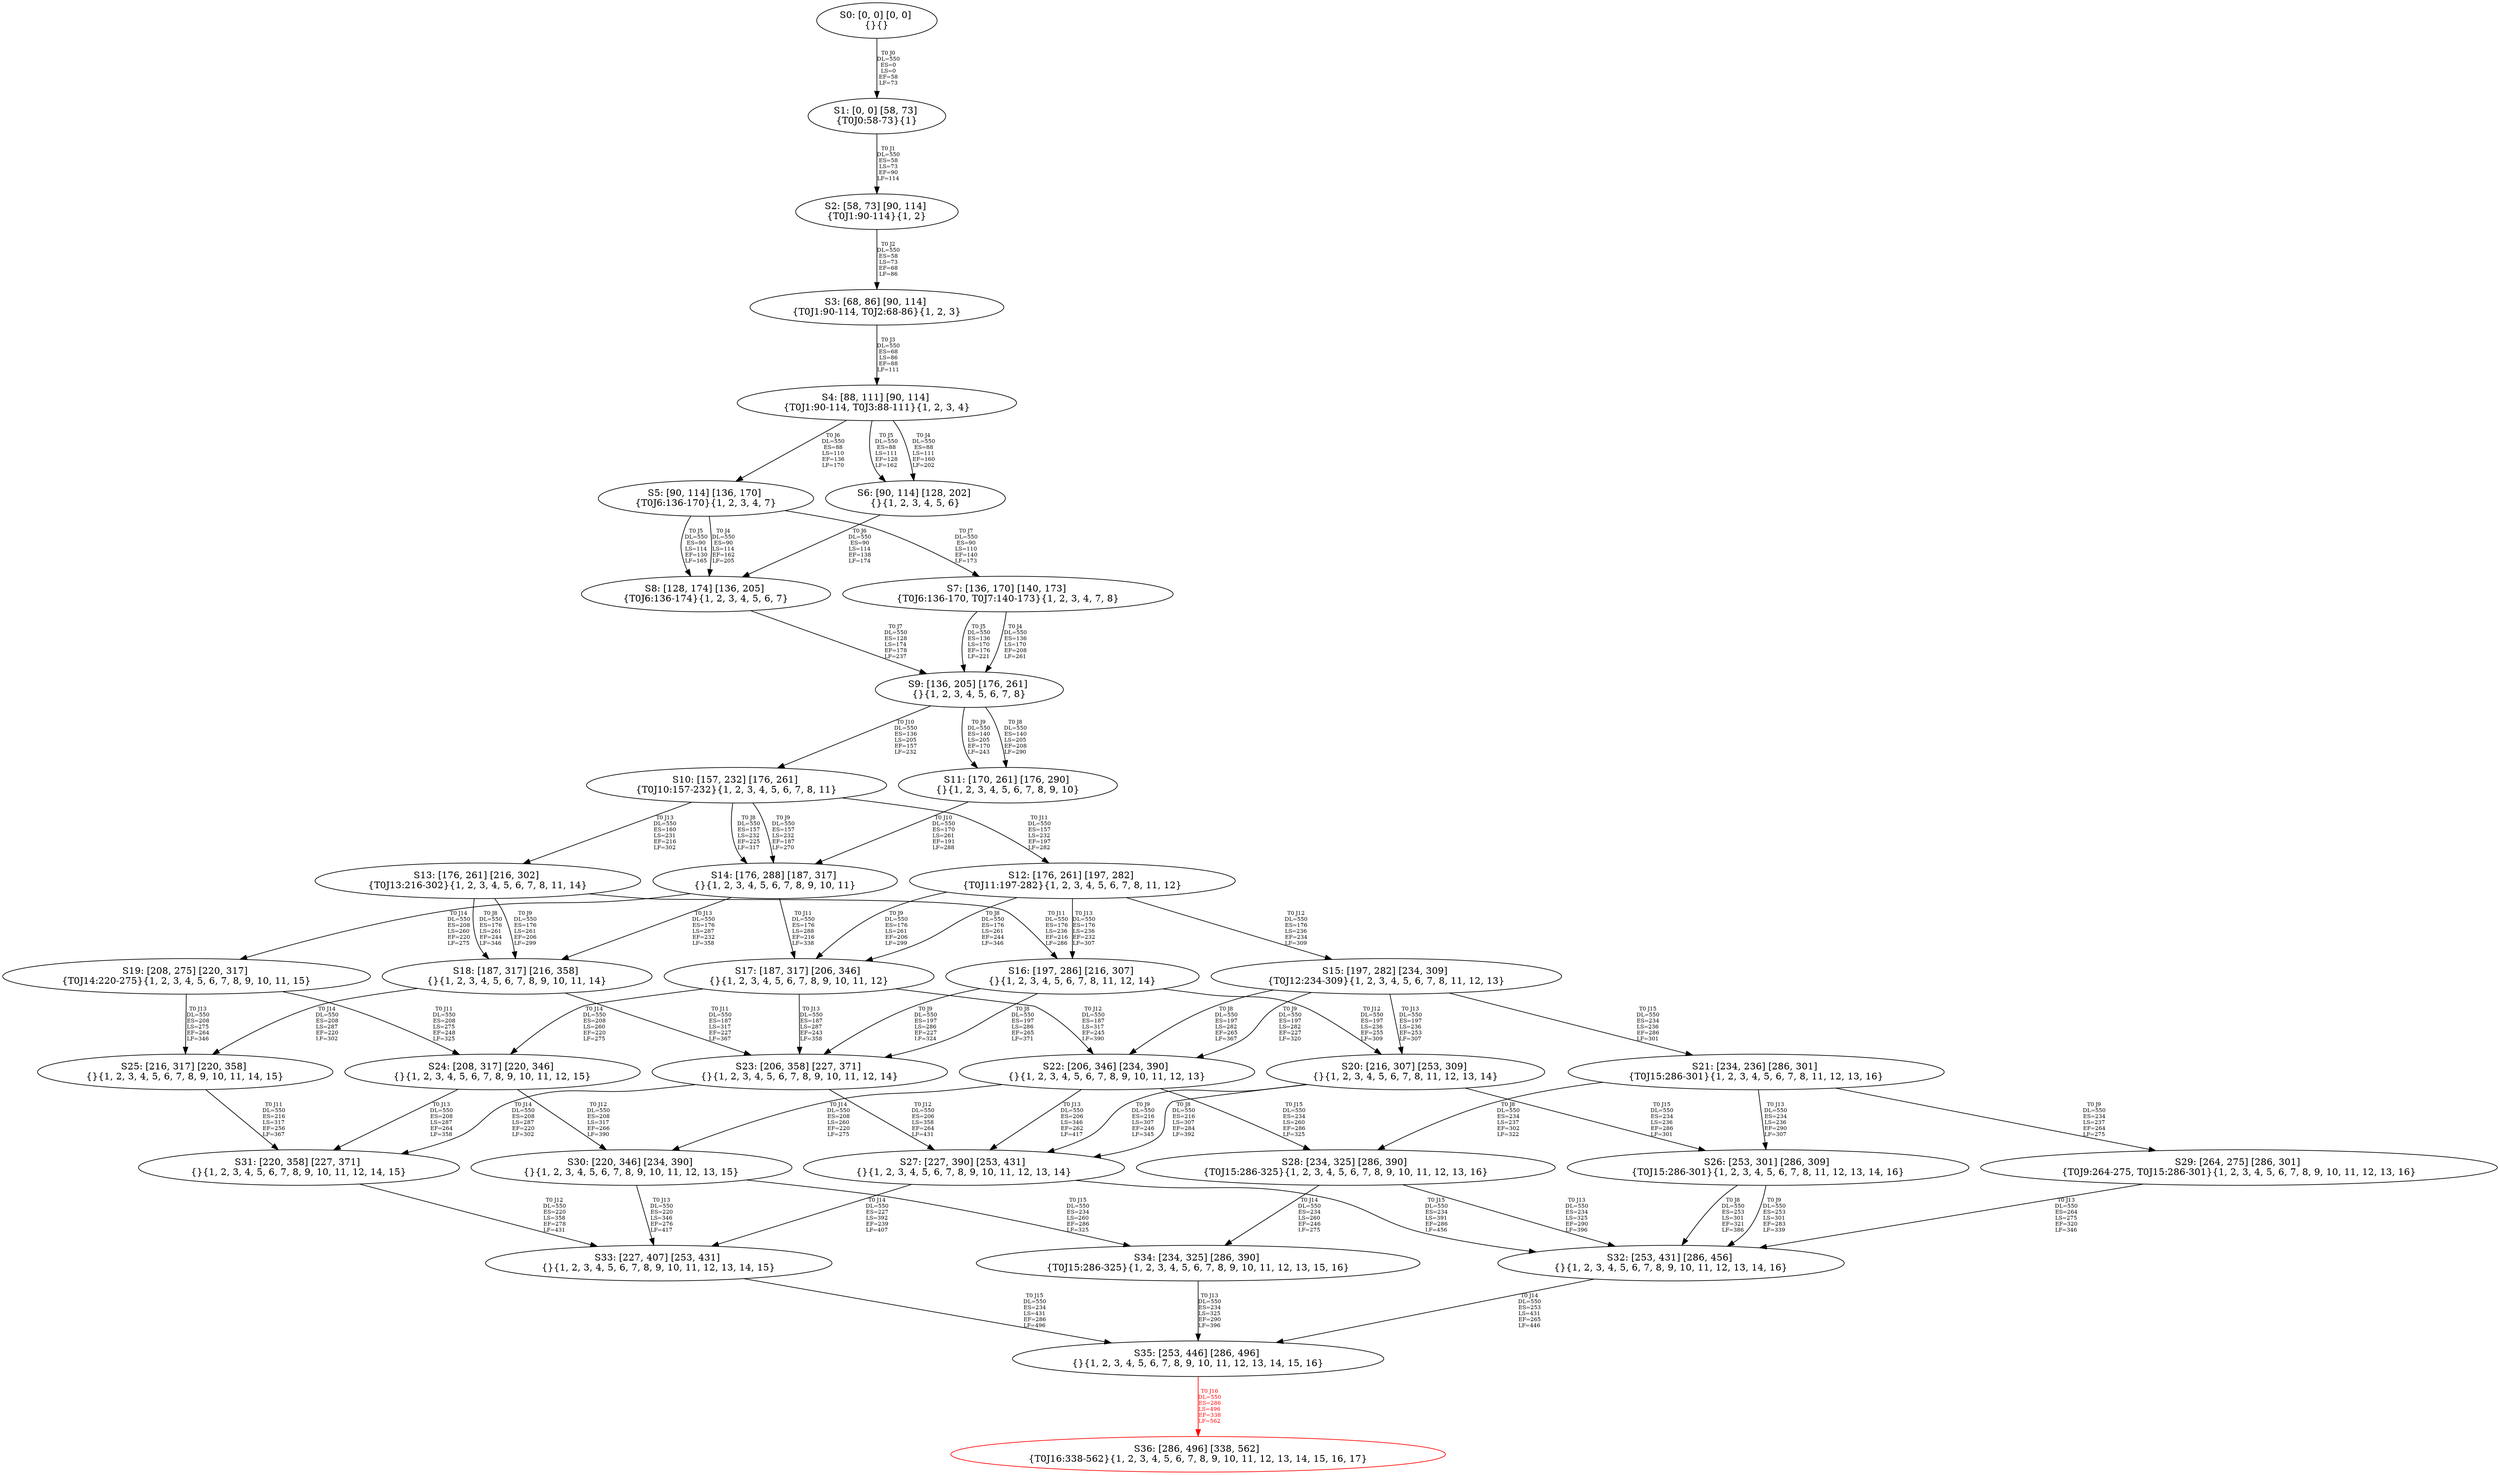 digraph {
	S0[label="S0: [0, 0] [0, 0] \n{}{}"];
	S1[label="S1: [0, 0] [58, 73] \n{T0J0:58-73}{1}"];
	S2[label="S2: [58, 73] [90, 114] \n{T0J1:90-114}{1, 2}"];
	S3[label="S3: [68, 86] [90, 114] \n{T0J1:90-114, T0J2:68-86}{1, 2, 3}"];
	S4[label="S4: [88, 111] [90, 114] \n{T0J1:90-114, T0J3:88-111}{1, 2, 3, 4}"];
	S5[label="S5: [90, 114] [136, 170] \n{T0J6:136-170}{1, 2, 3, 4, 7}"];
	S6[label="S6: [90, 114] [128, 202] \n{}{1, 2, 3, 4, 5, 6}"];
	S7[label="S7: [136, 170] [140, 173] \n{T0J6:136-170, T0J7:140-173}{1, 2, 3, 4, 7, 8}"];
	S8[label="S8: [128, 174] [136, 205] \n{T0J6:136-174}{1, 2, 3, 4, 5, 6, 7}"];
	S9[label="S9: [136, 205] [176, 261] \n{}{1, 2, 3, 4, 5, 6, 7, 8}"];
	S10[label="S10: [157, 232] [176, 261] \n{T0J10:157-232}{1, 2, 3, 4, 5, 6, 7, 8, 11}"];
	S11[label="S11: [170, 261] [176, 290] \n{}{1, 2, 3, 4, 5, 6, 7, 8, 9, 10}"];
	S12[label="S12: [176, 261] [197, 282] \n{T0J11:197-282}{1, 2, 3, 4, 5, 6, 7, 8, 11, 12}"];
	S13[label="S13: [176, 261] [216, 302] \n{T0J13:216-302}{1, 2, 3, 4, 5, 6, 7, 8, 11, 14}"];
	S14[label="S14: [176, 288] [187, 317] \n{}{1, 2, 3, 4, 5, 6, 7, 8, 9, 10, 11}"];
	S15[label="S15: [197, 282] [234, 309] \n{T0J12:234-309}{1, 2, 3, 4, 5, 6, 7, 8, 11, 12, 13}"];
	S16[label="S16: [197, 286] [216, 307] \n{}{1, 2, 3, 4, 5, 6, 7, 8, 11, 12, 14}"];
	S17[label="S17: [187, 317] [206, 346] \n{}{1, 2, 3, 4, 5, 6, 7, 8, 9, 10, 11, 12}"];
	S18[label="S18: [187, 317] [216, 358] \n{}{1, 2, 3, 4, 5, 6, 7, 8, 9, 10, 11, 14}"];
	S19[label="S19: [208, 275] [220, 317] \n{T0J14:220-275}{1, 2, 3, 4, 5, 6, 7, 8, 9, 10, 11, 15}"];
	S20[label="S20: [216, 307] [253, 309] \n{}{1, 2, 3, 4, 5, 6, 7, 8, 11, 12, 13, 14}"];
	S21[label="S21: [234, 236] [286, 301] \n{T0J15:286-301}{1, 2, 3, 4, 5, 6, 7, 8, 11, 12, 13, 16}"];
	S22[label="S22: [206, 346] [234, 390] \n{}{1, 2, 3, 4, 5, 6, 7, 8, 9, 10, 11, 12, 13}"];
	S23[label="S23: [206, 358] [227, 371] \n{}{1, 2, 3, 4, 5, 6, 7, 8, 9, 10, 11, 12, 14}"];
	S24[label="S24: [208, 317] [220, 346] \n{}{1, 2, 3, 4, 5, 6, 7, 8, 9, 10, 11, 12, 15}"];
	S25[label="S25: [216, 317] [220, 358] \n{}{1, 2, 3, 4, 5, 6, 7, 8, 9, 10, 11, 14, 15}"];
	S26[label="S26: [253, 301] [286, 309] \n{T0J15:286-301}{1, 2, 3, 4, 5, 6, 7, 8, 11, 12, 13, 14, 16}"];
	S27[label="S27: [227, 390] [253, 431] \n{}{1, 2, 3, 4, 5, 6, 7, 8, 9, 10, 11, 12, 13, 14}"];
	S28[label="S28: [234, 325] [286, 390] \n{T0J15:286-325}{1, 2, 3, 4, 5, 6, 7, 8, 9, 10, 11, 12, 13, 16}"];
	S29[label="S29: [264, 275] [286, 301] \n{T0J9:264-275, T0J15:286-301}{1, 2, 3, 4, 5, 6, 7, 8, 9, 10, 11, 12, 13, 16}"];
	S30[label="S30: [220, 346] [234, 390] \n{}{1, 2, 3, 4, 5, 6, 7, 8, 9, 10, 11, 12, 13, 15}"];
	S31[label="S31: [220, 358] [227, 371] \n{}{1, 2, 3, 4, 5, 6, 7, 8, 9, 10, 11, 12, 14, 15}"];
	S32[label="S32: [253, 431] [286, 456] \n{}{1, 2, 3, 4, 5, 6, 7, 8, 9, 10, 11, 12, 13, 14, 16}"];
	S33[label="S33: [227, 407] [253, 431] \n{}{1, 2, 3, 4, 5, 6, 7, 8, 9, 10, 11, 12, 13, 14, 15}"];
	S34[label="S34: [234, 325] [286, 390] \n{T0J15:286-325}{1, 2, 3, 4, 5, 6, 7, 8, 9, 10, 11, 12, 13, 15, 16}"];
	S35[label="S35: [253, 446] [286, 496] \n{}{1, 2, 3, 4, 5, 6, 7, 8, 9, 10, 11, 12, 13, 14, 15, 16}"];
	S36[label="S36: [286, 496] [338, 562] \n{T0J16:338-562}{1, 2, 3, 4, 5, 6, 7, 8, 9, 10, 11, 12, 13, 14, 15, 16, 17}"];
	S0 -> S1[label="T0 J0\nDL=550\nES=0\nLS=0\nEF=58\nLF=73",fontsize=8];
	S1 -> S2[label="T0 J1\nDL=550\nES=58\nLS=73\nEF=90\nLF=114",fontsize=8];
	S2 -> S3[label="T0 J2\nDL=550\nES=58\nLS=73\nEF=68\nLF=86",fontsize=8];
	S3 -> S4[label="T0 J3\nDL=550\nES=68\nLS=86\nEF=88\nLF=111",fontsize=8];
	S4 -> S6[label="T0 J4\nDL=550\nES=88\nLS=111\nEF=160\nLF=202",fontsize=8];
	S4 -> S6[label="T0 J5\nDL=550\nES=88\nLS=111\nEF=128\nLF=162",fontsize=8];
	S4 -> S5[label="T0 J6\nDL=550\nES=88\nLS=110\nEF=136\nLF=170",fontsize=8];
	S5 -> S8[label="T0 J4\nDL=550\nES=90\nLS=114\nEF=162\nLF=205",fontsize=8];
	S5 -> S8[label="T0 J5\nDL=550\nES=90\nLS=114\nEF=130\nLF=165",fontsize=8];
	S5 -> S7[label="T0 J7\nDL=550\nES=90\nLS=110\nEF=140\nLF=173",fontsize=8];
	S6 -> S8[label="T0 J6\nDL=550\nES=90\nLS=114\nEF=138\nLF=174",fontsize=8];
	S7 -> S9[label="T0 J4\nDL=550\nES=136\nLS=170\nEF=208\nLF=261",fontsize=8];
	S7 -> S9[label="T0 J5\nDL=550\nES=136\nLS=170\nEF=176\nLF=221",fontsize=8];
	S8 -> S9[label="T0 J7\nDL=550\nES=128\nLS=174\nEF=178\nLF=237",fontsize=8];
	S9 -> S11[label="T0 J8\nDL=550\nES=140\nLS=205\nEF=208\nLF=290",fontsize=8];
	S9 -> S11[label="T0 J9\nDL=550\nES=140\nLS=205\nEF=170\nLF=243",fontsize=8];
	S9 -> S10[label="T0 J10\nDL=550\nES=136\nLS=205\nEF=157\nLF=232",fontsize=8];
	S10 -> S14[label="T0 J8\nDL=550\nES=157\nLS=232\nEF=225\nLF=317",fontsize=8];
	S10 -> S14[label="T0 J9\nDL=550\nES=157\nLS=232\nEF=187\nLF=270",fontsize=8];
	S10 -> S12[label="T0 J11\nDL=550\nES=157\nLS=232\nEF=197\nLF=282",fontsize=8];
	S10 -> S13[label="T0 J13\nDL=550\nES=160\nLS=231\nEF=216\nLF=302",fontsize=8];
	S11 -> S14[label="T0 J10\nDL=550\nES=170\nLS=261\nEF=191\nLF=288",fontsize=8];
	S12 -> S17[label="T0 J8\nDL=550\nES=176\nLS=261\nEF=244\nLF=346",fontsize=8];
	S12 -> S17[label="T0 J9\nDL=550\nES=176\nLS=261\nEF=206\nLF=299",fontsize=8];
	S12 -> S15[label="T0 J12\nDL=550\nES=176\nLS=236\nEF=234\nLF=309",fontsize=8];
	S12 -> S16[label="T0 J13\nDL=550\nES=176\nLS=236\nEF=232\nLF=307",fontsize=8];
	S13 -> S18[label="T0 J8\nDL=550\nES=176\nLS=261\nEF=244\nLF=346",fontsize=8];
	S13 -> S18[label="T0 J9\nDL=550\nES=176\nLS=261\nEF=206\nLF=299",fontsize=8];
	S13 -> S16[label="T0 J11\nDL=550\nES=176\nLS=236\nEF=216\nLF=286",fontsize=8];
	S14 -> S17[label="T0 J11\nDL=550\nES=176\nLS=288\nEF=216\nLF=338",fontsize=8];
	S14 -> S18[label="T0 J13\nDL=550\nES=176\nLS=287\nEF=232\nLF=358",fontsize=8];
	S14 -> S19[label="T0 J14\nDL=550\nES=208\nLS=260\nEF=220\nLF=275",fontsize=8];
	S15 -> S22[label="T0 J8\nDL=550\nES=197\nLS=282\nEF=265\nLF=367",fontsize=8];
	S15 -> S22[label="T0 J9\nDL=550\nES=197\nLS=282\nEF=227\nLF=320",fontsize=8];
	S15 -> S20[label="T0 J13\nDL=550\nES=197\nLS=236\nEF=253\nLF=307",fontsize=8];
	S15 -> S21[label="T0 J15\nDL=550\nES=234\nLS=236\nEF=286\nLF=301",fontsize=8];
	S16 -> S23[label="T0 J8\nDL=550\nES=197\nLS=286\nEF=265\nLF=371",fontsize=8];
	S16 -> S23[label="T0 J9\nDL=550\nES=197\nLS=286\nEF=227\nLF=324",fontsize=8];
	S16 -> S20[label="T0 J12\nDL=550\nES=197\nLS=236\nEF=255\nLF=309",fontsize=8];
	S17 -> S22[label="T0 J12\nDL=550\nES=187\nLS=317\nEF=245\nLF=390",fontsize=8];
	S17 -> S23[label="T0 J13\nDL=550\nES=187\nLS=287\nEF=243\nLF=358",fontsize=8];
	S17 -> S24[label="T0 J14\nDL=550\nES=208\nLS=260\nEF=220\nLF=275",fontsize=8];
	S18 -> S23[label="T0 J11\nDL=550\nES=187\nLS=317\nEF=227\nLF=367",fontsize=8];
	S18 -> S25[label="T0 J14\nDL=550\nES=208\nLS=287\nEF=220\nLF=302",fontsize=8];
	S19 -> S24[label="T0 J11\nDL=550\nES=208\nLS=275\nEF=248\nLF=325",fontsize=8];
	S19 -> S25[label="T0 J13\nDL=550\nES=208\nLS=275\nEF=264\nLF=346",fontsize=8];
	S20 -> S27[label="T0 J8\nDL=550\nES=216\nLS=307\nEF=284\nLF=392",fontsize=8];
	S20 -> S27[label="T0 J9\nDL=550\nES=216\nLS=307\nEF=246\nLF=345",fontsize=8];
	S20 -> S26[label="T0 J15\nDL=550\nES=234\nLS=236\nEF=286\nLF=301",fontsize=8];
	S21 -> S28[label="T0 J8\nDL=550\nES=234\nLS=237\nEF=302\nLF=322",fontsize=8];
	S21 -> S29[label="T0 J9\nDL=550\nES=234\nLS=237\nEF=264\nLF=275",fontsize=8];
	S21 -> S26[label="T0 J13\nDL=550\nES=234\nLS=236\nEF=290\nLF=307",fontsize=8];
	S22 -> S27[label="T0 J13\nDL=550\nES=206\nLS=346\nEF=262\nLF=417",fontsize=8];
	S22 -> S30[label="T0 J14\nDL=550\nES=208\nLS=260\nEF=220\nLF=275",fontsize=8];
	S22 -> S28[label="T0 J15\nDL=550\nES=234\nLS=260\nEF=286\nLF=325",fontsize=8];
	S23 -> S27[label="T0 J12\nDL=550\nES=206\nLS=358\nEF=264\nLF=431",fontsize=8];
	S23 -> S31[label="T0 J14\nDL=550\nES=208\nLS=287\nEF=220\nLF=302",fontsize=8];
	S24 -> S30[label="T0 J12\nDL=550\nES=208\nLS=317\nEF=266\nLF=390",fontsize=8];
	S24 -> S31[label="T0 J13\nDL=550\nES=208\nLS=287\nEF=264\nLF=358",fontsize=8];
	S25 -> S31[label="T0 J11\nDL=550\nES=216\nLS=317\nEF=256\nLF=367",fontsize=8];
	S26 -> S32[label="T0 J8\nDL=550\nES=253\nLS=301\nEF=321\nLF=386",fontsize=8];
	S26 -> S32[label="T0 J9\nDL=550\nES=253\nLS=301\nEF=283\nLF=339",fontsize=8];
	S27 -> S33[label="T0 J14\nDL=550\nES=227\nLS=392\nEF=239\nLF=407",fontsize=8];
	S27 -> S32[label="T0 J15\nDL=550\nES=234\nLS=391\nEF=286\nLF=456",fontsize=8];
	S28 -> S32[label="T0 J13\nDL=550\nES=234\nLS=325\nEF=290\nLF=396",fontsize=8];
	S28 -> S34[label="T0 J14\nDL=550\nES=234\nLS=260\nEF=246\nLF=275",fontsize=8];
	S29 -> S32[label="T0 J13\nDL=550\nES=264\nLS=275\nEF=320\nLF=346",fontsize=8];
	S30 -> S33[label="T0 J13\nDL=550\nES=220\nLS=346\nEF=276\nLF=417",fontsize=8];
	S30 -> S34[label="T0 J15\nDL=550\nES=234\nLS=260\nEF=286\nLF=325",fontsize=8];
	S31 -> S33[label="T0 J12\nDL=550\nES=220\nLS=358\nEF=278\nLF=431",fontsize=8];
	S32 -> S35[label="T0 J14\nDL=550\nES=253\nLS=431\nEF=265\nLF=446",fontsize=8];
	S33 -> S35[label="T0 J15\nDL=550\nES=234\nLS=431\nEF=286\nLF=496",fontsize=8];
	S34 -> S35[label="T0 J13\nDL=550\nES=234\nLS=325\nEF=290\nLF=396",fontsize=8];
	S35 -> S36[label="T0 J16\nDL=550\nES=286\nLS=496\nEF=338\nLF=562",color=Red,fontcolor=Red,fontsize=8];
S36[color=Red];
}
